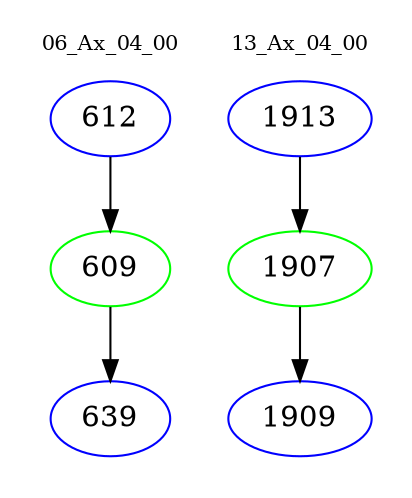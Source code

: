 digraph{
subgraph cluster_0 {
color = white
label = "06_Ax_04_00";
fontsize=10;
T0_612 [label="612", color="blue"]
T0_612 -> T0_609 [color="black"]
T0_609 [label="609", color="green"]
T0_609 -> T0_639 [color="black"]
T0_639 [label="639", color="blue"]
}
subgraph cluster_1 {
color = white
label = "13_Ax_04_00";
fontsize=10;
T1_1913 [label="1913", color="blue"]
T1_1913 -> T1_1907 [color="black"]
T1_1907 [label="1907", color="green"]
T1_1907 -> T1_1909 [color="black"]
T1_1909 [label="1909", color="blue"]
}
}
